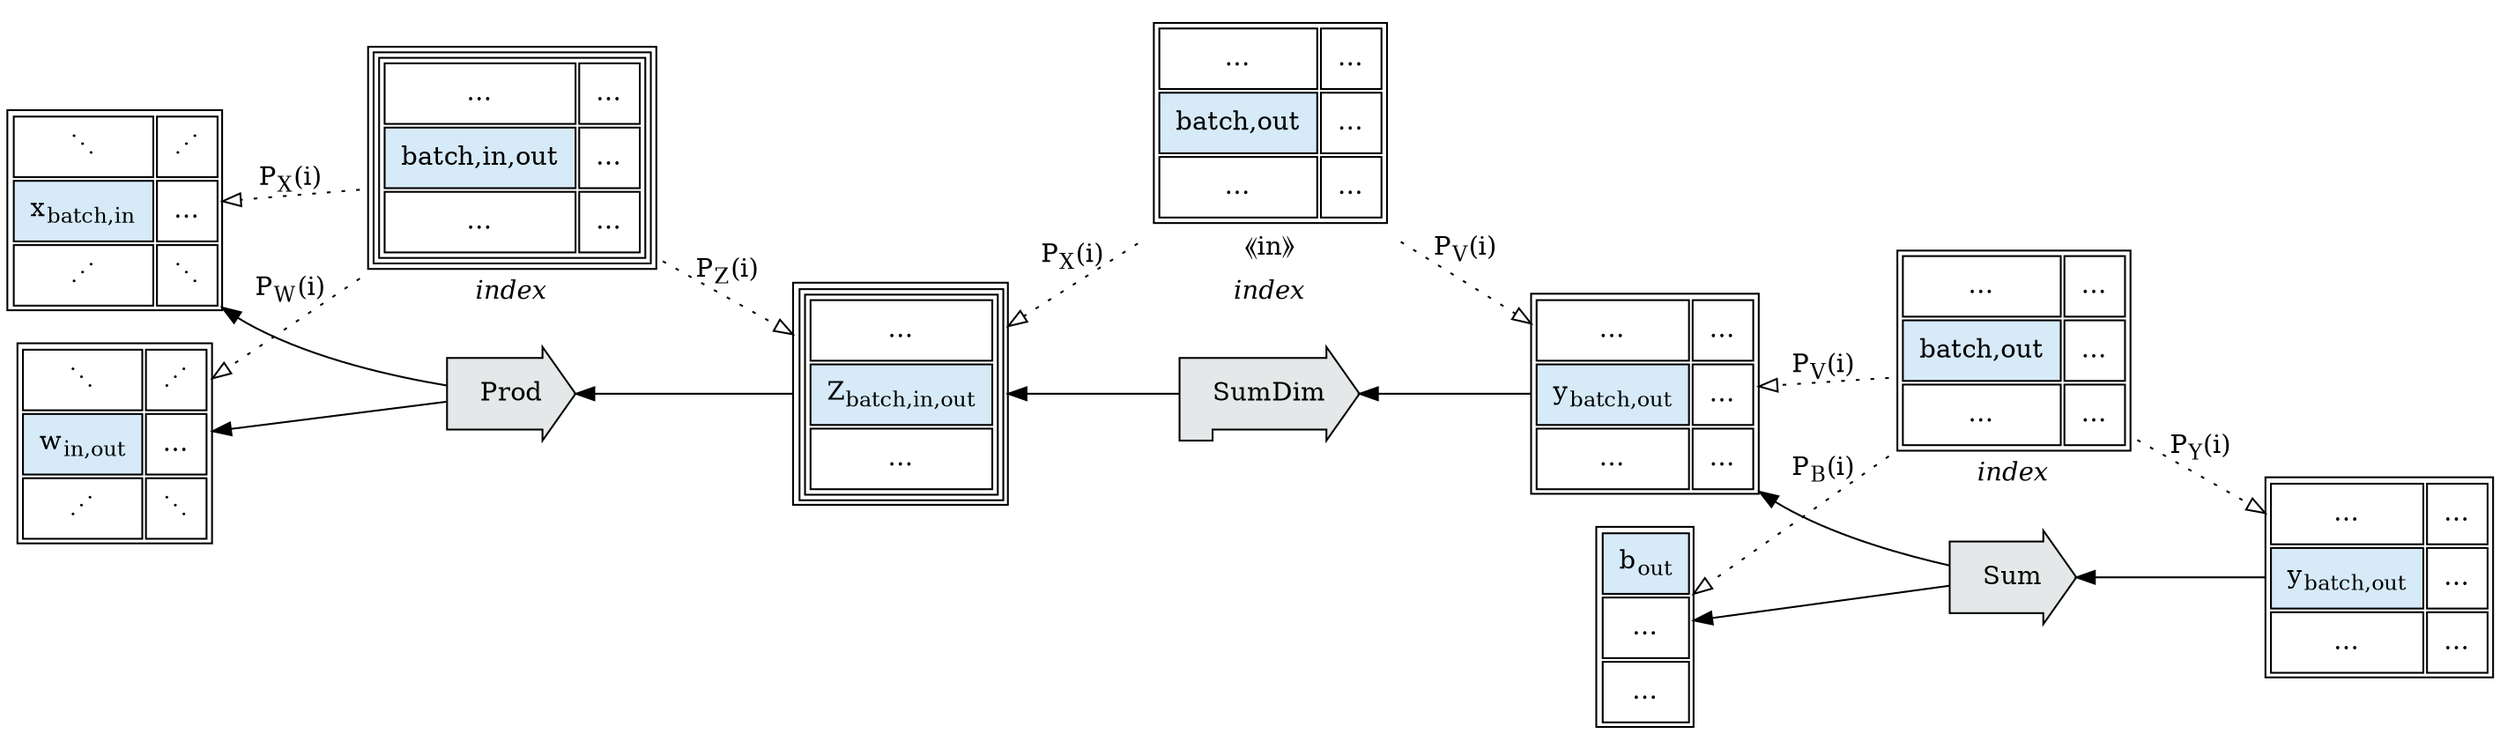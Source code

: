 digraph G {
    rankdir=RL;

    idx [
        shape="plain",
        label=<
	<table border="0">
        <tr><td>
          <table><tr><td>
            <table cellpadding="8">
                <tr>
                    <td>…</td>
                    <td>…</td>
                    </tr>
                <tr>
                    <td bgcolor="#D6EAF8" align="center">batch,in,out</td>
                    <td>…</td>
                    </tr>
                <tr>
                    <td>…</td>
                    <td>…</td>
                    </tr>
                </table>
              </td></tr></table>
	  </td></tr>
        <tr><td><i>index</i></td></tr>
	  </table>
        >,
    ];

    x [
        shape="plain",
        label=<
        <table cellpadding="8">
            <tr>
                <td>⋱</td>
                <td>⋰</td>
                </tr>
            <tr>
                <td bgcolor="#D6EAF8">x<sub>batch,in</sub></td>
                <td>…</td>
                </tr>
            <tr>
                <td>⋰</td>
                <td>⋱</td>
                </tr>
            </table>
        >,
    ];

    w [
        shape="plain",
        label=<
        <table cellpadding="8">
            <tr>
                <td>⋱</td>
                <td>⋰</td>
                </tr>
            <tr>
                <td bgcolor="#D6EAF8">w<sub>in,out</sub></td>
                <td>…</td>
                </tr>
            <tr>
                <td>⋰</td>
                <td>⋱</td>
                </tr>
            </table>
        >,
    ];

    Prod [
        label=Prod,
        shape=rarrow,
        style=filled,
        fillcolor="#E5E8E8",
        margin=0.25
    ];

    z [
        shape="plain",
        label=<
        <table><tr><td>
        <table cellpadding="8">
            <tr>
                <td>…</td>
                </tr>
            <tr>
                <td bgcolor="#D6EAF8">Z<sub>batch,in,out</sub></td>
                </tr>
            <tr>
                <td>…</td>
                </tr>
            </table>
            </td></tr></table>
        >,
    ];

    Prod -> x;
    Prod -> w;
    z -> Prod;

    idx -> x [label=<P<sub>X</sub>(i)>, constraint=false, style=dotted, arrowhead=empty];
    idx -> w [label=<P<sub>W</sub>(i)>, constraint=false, style=dotted, arrowhead=empty];
    idx -> z [label=<P<sub>Z</sub>(i)>, constraint=false, style=dotted, arrowhead=empty];

    { rank=same; Prod; idx; }

    idx2 [
        shape="plain",
        label=<
	<table border="0">
        <tr><td align="center">
	      <table border="0">
            <tr><td align="center">
              <table cellpadding="8">
                  <tr>
                      <td>…</td>
                      <td>…</td>
                      </tr>
                  <tr>
                      <td bgcolor="#D6EAF8" align="center">batch,out</td>
                      <td>…</td>
                      </tr>
                  <tr>
                      <td>…</td>
                      <td>…</td>
                      </tr>
                  </table>
              </td></tr>
              <tr><td align="center">⟪in⟫</td></tr>
              </table>
	  </td></tr>
        <tr><td><i>index</i></td></tr>
	  </table>
        >,
    ];

    SumDim [
        label=SumDim,
        shape=rpromoter,
        style=filled,
        fillcolor="#E5E8E8",
        margin=0.25
    ];

    v [
        shape="plain",
        label=<
        <table cellpadding="8">
            <tr>
                <td>…</td>
                <td>…</td>
                </tr>
            <tr>
                <td bgcolor="#D6EAF8">y<sub>batch,out</sub></td>
                <td>…</td>
                </tr>
            <tr>
                <td>…</td>
                <td>…</td>
                </tr>
            </table>
        >,
    ];

    SumDim -> z;
    v -> SumDim;

    idx2 -> z [label=<P<sub>X</sub>(i)>, constraint=false, style=dotted, arrowhead=empty];
    idx2 -> v [label=<P<sub>V</sub>(i)>, constraint=false, style=dotted, arrowhead=empty];

    { rank=same; SumDim; idx2; }

    idx3 [
        shape="plain",
        label=<
	<table border="0">
        <tr><td>
            <table cellpadding="8">
                <tr>
                    <td>…</td>
                    <td>…</td>
                    </tr>
                <tr>
                    <td bgcolor="#D6EAF8" align="center">batch,out</td>
                    <td>…</td>
                    </tr>
                <tr>
                    <td>…</td>
                    <td>…</td>
                    </tr>
                </table>
	  </td></tr>
        <tr><td><i>index</i></td></tr>
	  </table>
        >,
    ];

    b [
        shape="plain",
        label=<
        <table cellpadding="8">
            <tr>
                <td bgcolor="#D6EAF8">b<sub>out</sub></td>
                </tr>
            <tr>
                <td>…</td>
                </tr>
            <tr>
                <td>…</td>
                </tr>
            </table>
        >,
    ];

    Sum [
        label=Sum,
        shape=rarrow,
        style=filled,
        fillcolor="#E5E8E8",
        margin=0.25
    ];

    y [
        shape="plain",
        label=<
        <table cellpadding="8">
            <tr>
                <td>…</td>
                <td>…</td>
                </tr>
            <tr>
                <td bgcolor="#D6EAF8">y<sub>batch,out</sub></td>
                <td>…</td>
                </tr>
            <tr>
                <td>…</td>
                <td>…</td>
                </tr>
            </table>
        >,
    ];

    Sum -> v;
    Sum -> b;
    y -> Sum;

    idx3 -> v [label=<P<sub>V</sub>(i)>, constraint=false, style=dotted, arrowhead=empty];
    idx3 -> b [label=<P<sub>B</sub>(i)>, constraint=false, style=dotted, arrowhead=empty];
    idx3 -> y [label=<P<sub>Y</sub>(i)>, constraint=false, style=dotted, arrowhead=empty];

    { rank=same; Sum; idx3; }
}
